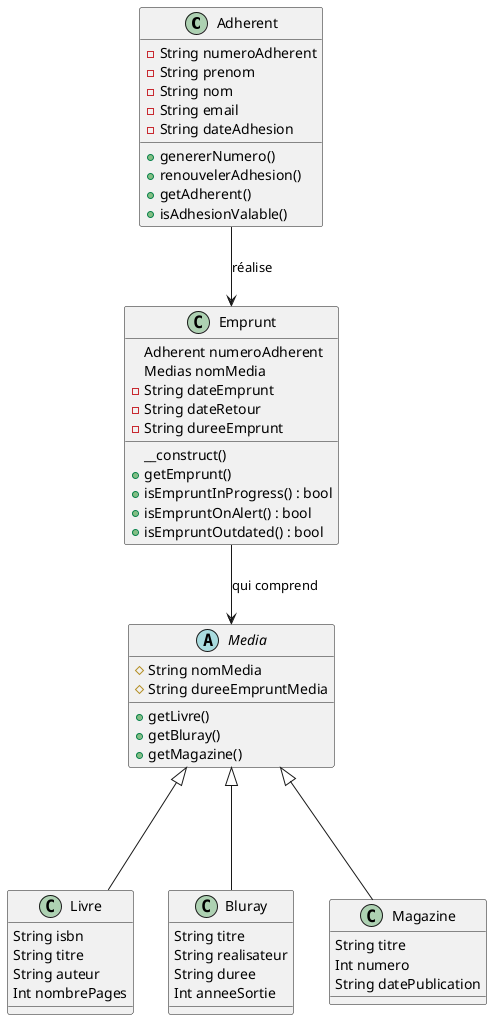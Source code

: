 @startuml
'https://plantuml.com/class-diagram

class Adherent {
-String numeroAdherent
-String prenom
-String nom
-String email
-String dateAdhesion

+genererNumero()
+renouvelerAdhesion()
+getAdherent()
+isAdhesionValable()
}

abstract Media {
#String nomMedia
#String dureeEmpruntMedia

+getLivre()
+getBluray()
+getMagazine()
}

class Livre {
String isbn
String titre
String auteur
Int nombrePages
}

class Bluray {
String titre
String realisateur
String duree
Int anneeSortie
}

class Magazine {
String titre
Int numero
String datePublication
}

class Emprunt {
Adherent numeroAdherent
Medias nomMedia
-String dateEmprunt
-String dateRetour
-String dureeEmprunt

__construct()
+getEmprunt()
+isEmpruntInProgress() : bool
+isEmpruntOnAlert() : bool
+isEmpruntOutdated() : bool

}

Media <|--- Livre
Media <|--- Bluray
Media <|--- Magazine

Adherent --> Emprunt : réalise
Emprunt --> Media : qui comprend

@enduml